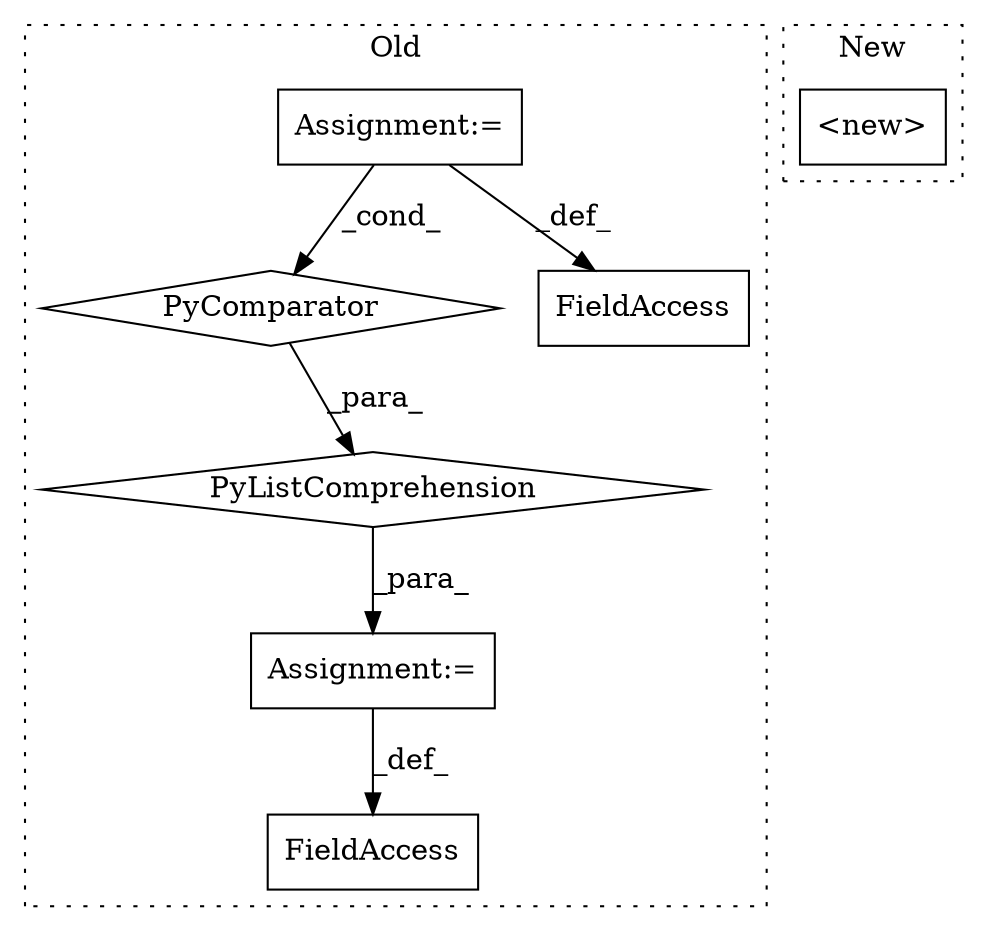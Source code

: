 digraph G {
subgraph cluster0 {
1 [label="PyListComprehension" a="109" s="8522" l="108" shape="diamond"];
3 [label="PyComparator" a="113" s="8597" l="25" shape="diamond"];
4 [label="Assignment:=" a="7" s="8052" l="1" shape="box"];
5 [label="Assignment:=" a="7" s="8510" l="12" shape="box"];
6 [label="FieldAccess" a="22" s="8498" l="12" shape="box"];
7 [label="FieldAccess" a="22" s="8040" l="12" shape="box"];
label = "Old";
style="dotted";
}
subgraph cluster1 {
2 [label="<new>" a="46" s="5480" l="8" shape="box"];
label = "New";
style="dotted";
}
1 -> 5 [label="_para_"];
3 -> 1 [label="_para_"];
4 -> 3 [label="_cond_"];
4 -> 7 [label="_def_"];
5 -> 6 [label="_def_"];
}